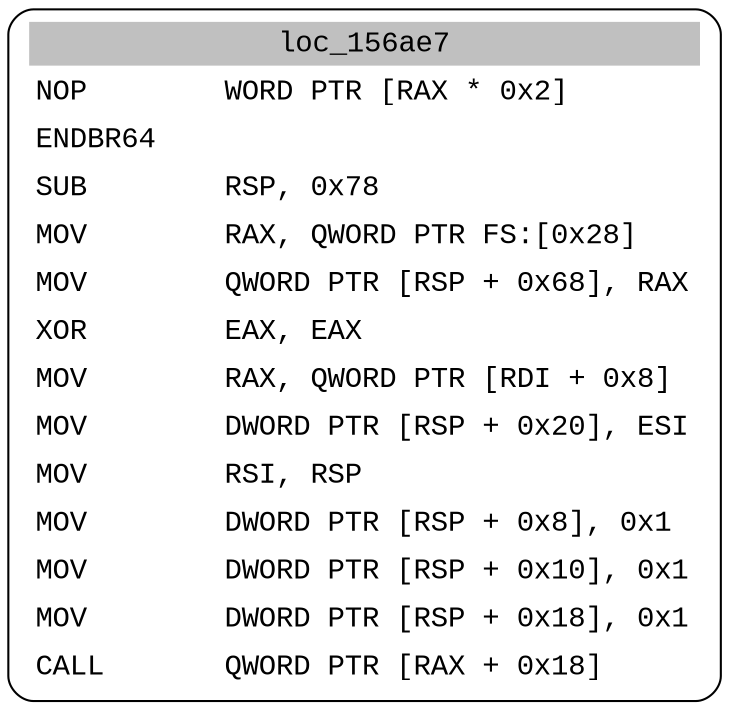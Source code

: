 digraph asm_graph {
1941 [
shape="Mrecord" fontname="Courier New"label =<<table border="0" cellborder="0" cellpadding="3"><tr><td align="center" colspan="2" bgcolor="grey">loc_156ae7</td></tr><tr><td align="left">NOP        WORD PTR [RAX * 0x2]</td></tr><tr><td align="left">ENDBR64    </td></tr><tr><td align="left">SUB        RSP, 0x78</td></tr><tr><td align="left">MOV        RAX, QWORD PTR FS:[0x28]</td></tr><tr><td align="left">MOV        QWORD PTR [RSP + 0x68], RAX</td></tr><tr><td align="left">XOR        EAX, EAX</td></tr><tr><td align="left">MOV        RAX, QWORD PTR [RDI + 0x8]</td></tr><tr><td align="left">MOV        DWORD PTR [RSP + 0x20], ESI</td></tr><tr><td align="left">MOV        RSI, RSP</td></tr><tr><td align="left">MOV        DWORD PTR [RSP + 0x8], 0x1</td></tr><tr><td align="left">MOV        DWORD PTR [RSP + 0x10], 0x1</td></tr><tr><td align="left">MOV        DWORD PTR [RSP + 0x18], 0x1</td></tr><tr><td align="left">CALL       QWORD PTR [RAX + 0x18]</td></tr></table>> ];
}